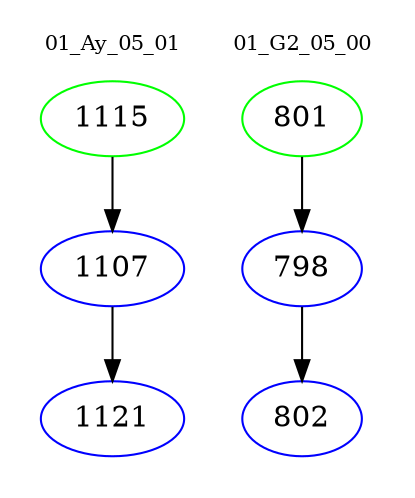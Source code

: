 digraph{
subgraph cluster_0 {
color = white
label = "01_Ay_05_01";
fontsize=10;
T0_1115 [label="1115", color="green"]
T0_1115 -> T0_1107 [color="black"]
T0_1107 [label="1107", color="blue"]
T0_1107 -> T0_1121 [color="black"]
T0_1121 [label="1121", color="blue"]
}
subgraph cluster_1 {
color = white
label = "01_G2_05_00";
fontsize=10;
T1_801 [label="801", color="green"]
T1_801 -> T1_798 [color="black"]
T1_798 [label="798", color="blue"]
T1_798 -> T1_802 [color="black"]
T1_802 [label="802", color="blue"]
}
}
